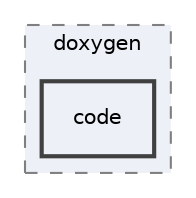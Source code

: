 digraph "/home/student/Документы/busigin/MUBypass/doxygen/code"
{
 // LATEX_PDF_SIZE
  edge [fontname="Helvetica",fontsize="10",labelfontname="Helvetica",labelfontsize="10"];
  node [fontname="Helvetica",fontsize="10",shape=record];
  compound=true
  subgraph clusterdir_7e302c0f00752d8f2c20ded284fcfb05 {
    graph [ bgcolor="#edf0f7", pencolor="grey50", style="filled,dashed,", label="doxygen", fontname="Helvetica", fontsize="10", URL="dir_7e302c0f00752d8f2c20ded284fcfb05.html"]
  dir_c7bcc4426407ccb96a5a7fb8c7f046b0 [shape=box, label="code", style="filled,bold,", fillcolor="#edf0f7", color="grey25", URL="dir_c7bcc4426407ccb96a5a7fb8c7f046b0.html"];
  }
}
